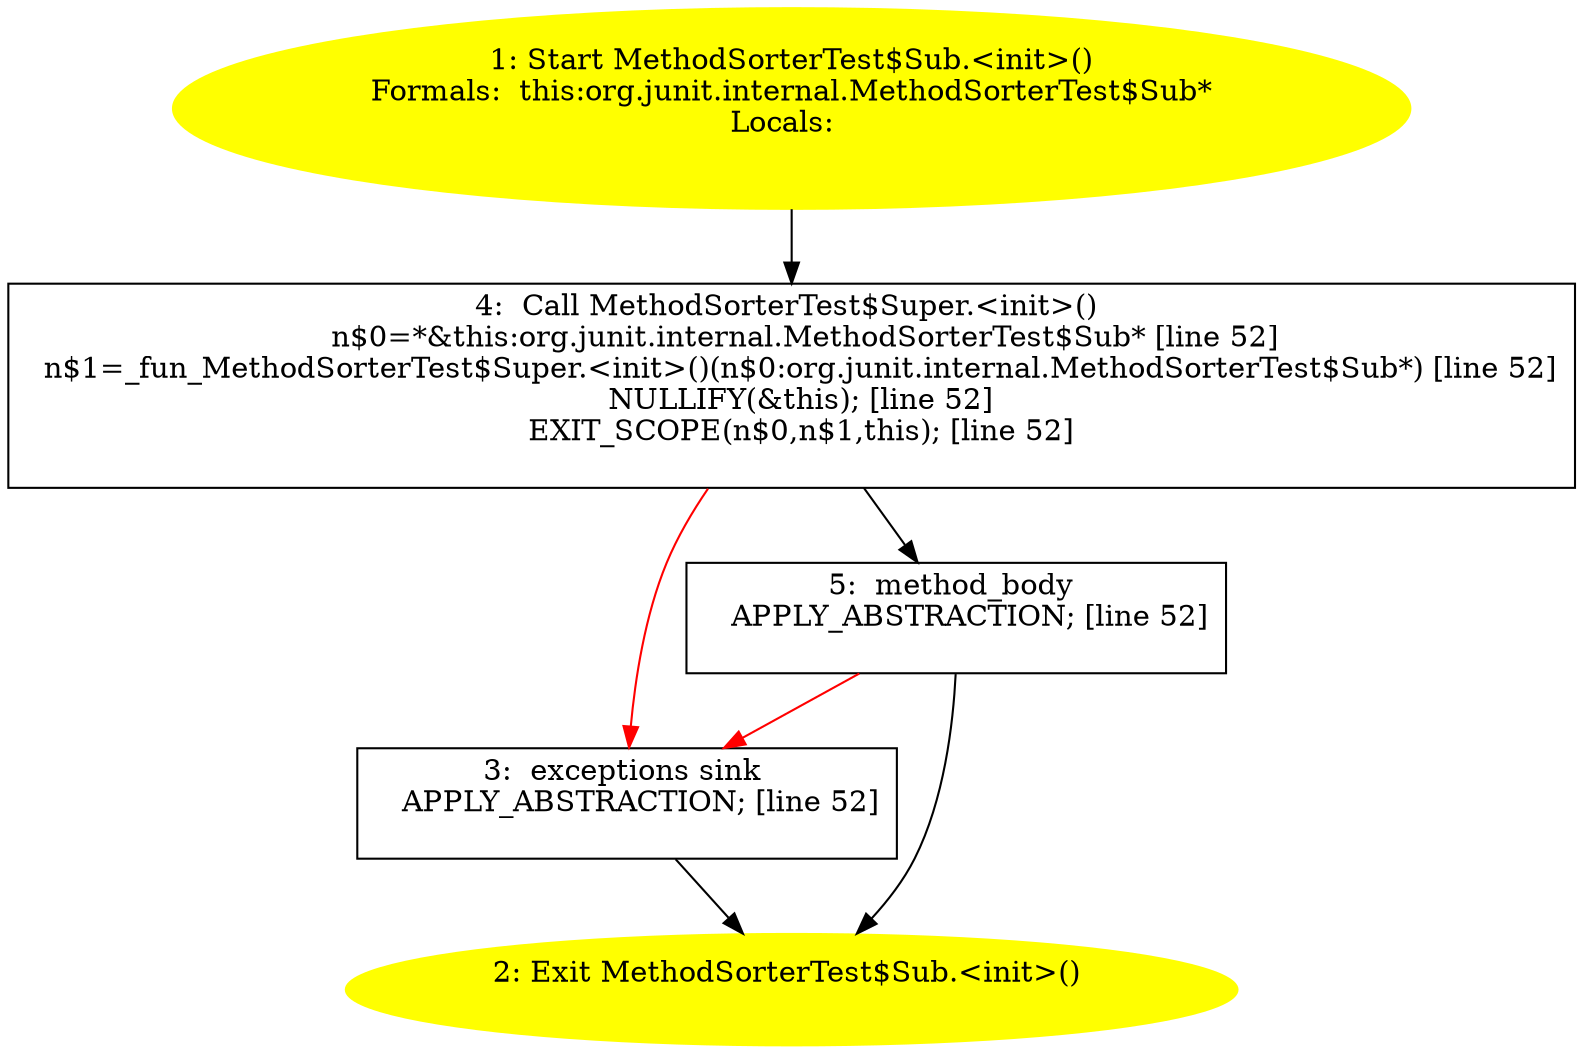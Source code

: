 /* @generated */
digraph cfg {
"org.junit.internal.MethodSorterTest$Sub.<init>().00965de9e1d730c5e4cefc03a9ea1f49_1" [label="1: Start MethodSorterTest$Sub.<init>()\nFormals:  this:org.junit.internal.MethodSorterTest$Sub*\nLocals:  \n  " color=yellow style=filled]
	

	 "org.junit.internal.MethodSorterTest$Sub.<init>().00965de9e1d730c5e4cefc03a9ea1f49_1" -> "org.junit.internal.MethodSorterTest$Sub.<init>().00965de9e1d730c5e4cefc03a9ea1f49_4" ;
"org.junit.internal.MethodSorterTest$Sub.<init>().00965de9e1d730c5e4cefc03a9ea1f49_2" [label="2: Exit MethodSorterTest$Sub.<init>() \n  " color=yellow style=filled]
	

"org.junit.internal.MethodSorterTest$Sub.<init>().00965de9e1d730c5e4cefc03a9ea1f49_3" [label="3:  exceptions sink \n   APPLY_ABSTRACTION; [line 52]\n " shape="box"]
	

	 "org.junit.internal.MethodSorterTest$Sub.<init>().00965de9e1d730c5e4cefc03a9ea1f49_3" -> "org.junit.internal.MethodSorterTest$Sub.<init>().00965de9e1d730c5e4cefc03a9ea1f49_2" ;
"org.junit.internal.MethodSorterTest$Sub.<init>().00965de9e1d730c5e4cefc03a9ea1f49_4" [label="4:  Call MethodSorterTest$Super.<init>() \n   n$0=*&this:org.junit.internal.MethodSorterTest$Sub* [line 52]\n  n$1=_fun_MethodSorterTest$Super.<init>()(n$0:org.junit.internal.MethodSorterTest$Sub*) [line 52]\n  NULLIFY(&this); [line 52]\n  EXIT_SCOPE(n$0,n$1,this); [line 52]\n " shape="box"]
	

	 "org.junit.internal.MethodSorterTest$Sub.<init>().00965de9e1d730c5e4cefc03a9ea1f49_4" -> "org.junit.internal.MethodSorterTest$Sub.<init>().00965de9e1d730c5e4cefc03a9ea1f49_5" ;
	 "org.junit.internal.MethodSorterTest$Sub.<init>().00965de9e1d730c5e4cefc03a9ea1f49_4" -> "org.junit.internal.MethodSorterTest$Sub.<init>().00965de9e1d730c5e4cefc03a9ea1f49_3" [color="red" ];
"org.junit.internal.MethodSorterTest$Sub.<init>().00965de9e1d730c5e4cefc03a9ea1f49_5" [label="5:  method_body \n   APPLY_ABSTRACTION; [line 52]\n " shape="box"]
	

	 "org.junit.internal.MethodSorterTest$Sub.<init>().00965de9e1d730c5e4cefc03a9ea1f49_5" -> "org.junit.internal.MethodSorterTest$Sub.<init>().00965de9e1d730c5e4cefc03a9ea1f49_2" ;
	 "org.junit.internal.MethodSorterTest$Sub.<init>().00965de9e1d730c5e4cefc03a9ea1f49_5" -> "org.junit.internal.MethodSorterTest$Sub.<init>().00965de9e1d730c5e4cefc03a9ea1f49_3" [color="red" ];
}
